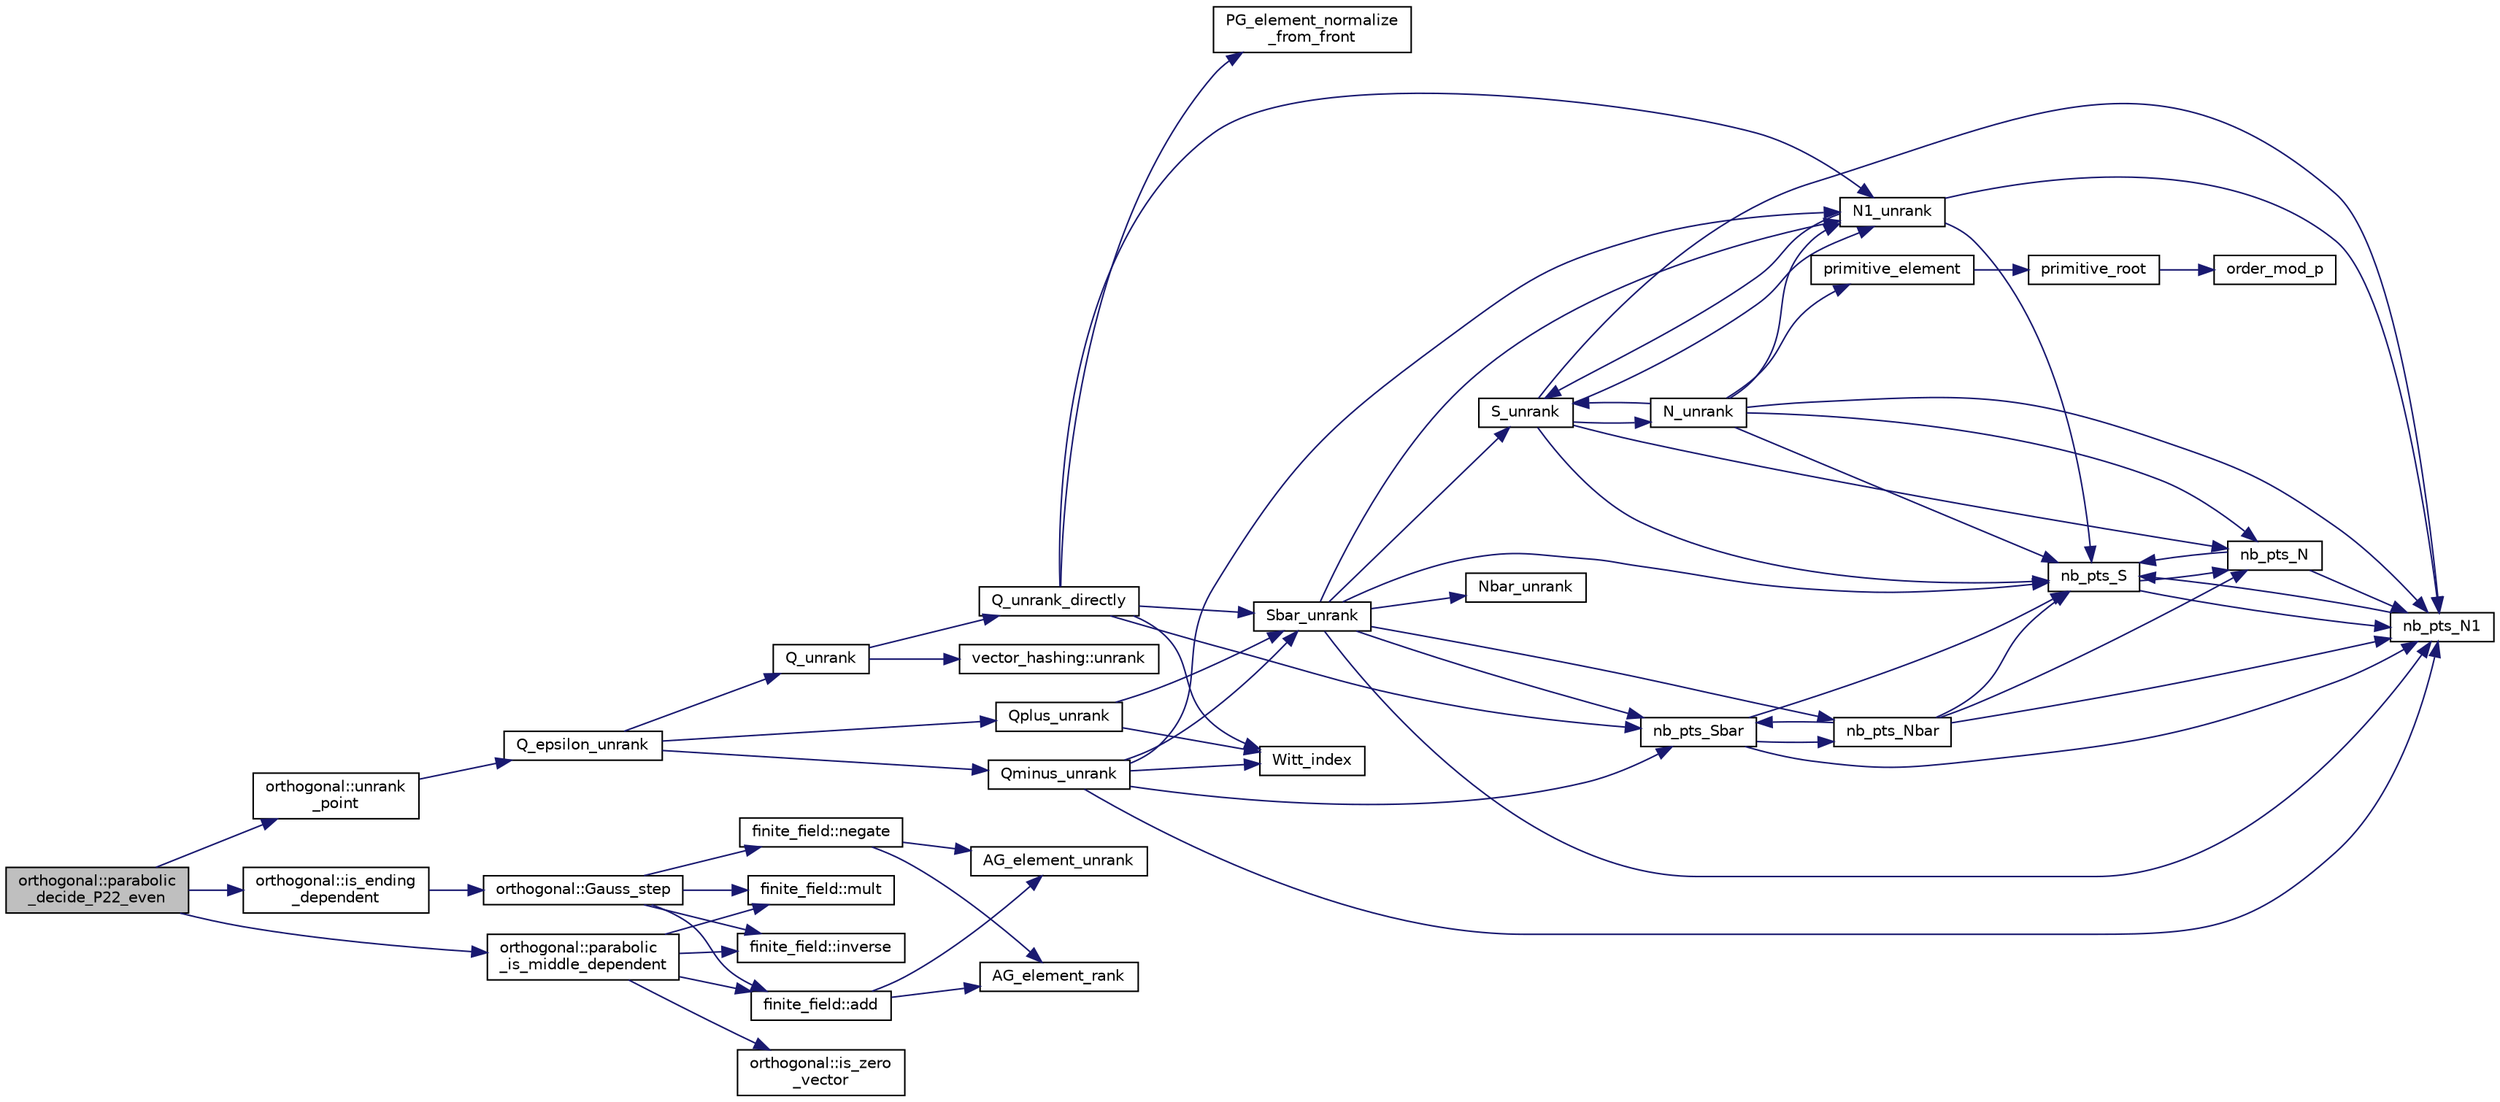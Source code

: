 digraph "orthogonal::parabolic_decide_P22_even"
{
  edge [fontname="Helvetica",fontsize="10",labelfontname="Helvetica",labelfontsize="10"];
  node [fontname="Helvetica",fontsize="10",shape=record];
  rankdir="LR";
  Node15224 [label="orthogonal::parabolic\l_decide_P22_even",height=0.2,width=0.4,color="black", fillcolor="grey75", style="filled", fontcolor="black"];
  Node15224 -> Node15225 [color="midnightblue",fontsize="10",style="solid",fontname="Helvetica"];
  Node15225 [label="orthogonal::unrank\l_point",height=0.2,width=0.4,color="black", fillcolor="white", style="filled",URL="$d7/daa/classorthogonal.html#ab655117100f7c66c19817b84ac5ac0a0"];
  Node15225 -> Node15226 [color="midnightblue",fontsize="10",style="solid",fontname="Helvetica"];
  Node15226 [label="Q_epsilon_unrank",height=0.2,width=0.4,color="black", fillcolor="white", style="filled",URL="$d4/d67/geometry_8h.html#af162c4d30d4a6528299e37551c353e7b"];
  Node15226 -> Node15227 [color="midnightblue",fontsize="10",style="solid",fontname="Helvetica"];
  Node15227 [label="Q_unrank",height=0.2,width=0.4,color="black", fillcolor="white", style="filled",URL="$db/da0/lib_2foundations_2geometry_2orthogonal__points_8_c.html#a6d02923d5b54ef796934e753e6f5b65b"];
  Node15227 -> Node15228 [color="midnightblue",fontsize="10",style="solid",fontname="Helvetica"];
  Node15228 [label="vector_hashing::unrank",height=0.2,width=0.4,color="black", fillcolor="white", style="filled",URL="$d8/daa/classvector__hashing.html#abbebd3a96a6d27a34b9b49af99e2ed3d"];
  Node15227 -> Node15229 [color="midnightblue",fontsize="10",style="solid",fontname="Helvetica"];
  Node15229 [label="Q_unrank_directly",height=0.2,width=0.4,color="black", fillcolor="white", style="filled",URL="$db/da0/lib_2foundations_2geometry_2orthogonal__points_8_c.html#a105e7e72249e78fcf0785c69099d90ce"];
  Node15229 -> Node15230 [color="midnightblue",fontsize="10",style="solid",fontname="Helvetica"];
  Node15230 [label="Witt_index",height=0.2,width=0.4,color="black", fillcolor="white", style="filled",URL="$db/da0/lib_2foundations_2geometry_2orthogonal__points_8_c.html#ab3483ecb9859a6758f82b5327da50534"];
  Node15229 -> Node15231 [color="midnightblue",fontsize="10",style="solid",fontname="Helvetica"];
  Node15231 [label="nb_pts_Sbar",height=0.2,width=0.4,color="black", fillcolor="white", style="filled",URL="$db/da0/lib_2foundations_2geometry_2orthogonal__points_8_c.html#a986dda26505c9934c771578b084f67cc"];
  Node15231 -> Node15232 [color="midnightblue",fontsize="10",style="solid",fontname="Helvetica"];
  Node15232 [label="nb_pts_S",height=0.2,width=0.4,color="black", fillcolor="white", style="filled",URL="$db/da0/lib_2foundations_2geometry_2orthogonal__points_8_c.html#a9bc3dec6e722644d182738102c3e04f3"];
  Node15232 -> Node15233 [color="midnightblue",fontsize="10",style="solid",fontname="Helvetica"];
  Node15233 [label="nb_pts_N",height=0.2,width=0.4,color="black", fillcolor="white", style="filled",URL="$db/da0/lib_2foundations_2geometry_2orthogonal__points_8_c.html#a93e16898c27b1d1c0a6405a7b0615ba6"];
  Node15233 -> Node15232 [color="midnightblue",fontsize="10",style="solid",fontname="Helvetica"];
  Node15233 -> Node15234 [color="midnightblue",fontsize="10",style="solid",fontname="Helvetica"];
  Node15234 [label="nb_pts_N1",height=0.2,width=0.4,color="black", fillcolor="white", style="filled",URL="$db/da0/lib_2foundations_2geometry_2orthogonal__points_8_c.html#ae0f2e1c76523db67b4ec9629ccc35bc6"];
  Node15234 -> Node15232 [color="midnightblue",fontsize="10",style="solid",fontname="Helvetica"];
  Node15232 -> Node15234 [color="midnightblue",fontsize="10",style="solid",fontname="Helvetica"];
  Node15231 -> Node15235 [color="midnightblue",fontsize="10",style="solid",fontname="Helvetica"];
  Node15235 [label="nb_pts_Nbar",height=0.2,width=0.4,color="black", fillcolor="white", style="filled",URL="$db/da0/lib_2foundations_2geometry_2orthogonal__points_8_c.html#a51b4684a176c6841fd3cd6c34c684c2c"];
  Node15235 -> Node15231 [color="midnightblue",fontsize="10",style="solid",fontname="Helvetica"];
  Node15235 -> Node15233 [color="midnightblue",fontsize="10",style="solid",fontname="Helvetica"];
  Node15235 -> Node15232 [color="midnightblue",fontsize="10",style="solid",fontname="Helvetica"];
  Node15235 -> Node15234 [color="midnightblue",fontsize="10",style="solid",fontname="Helvetica"];
  Node15231 -> Node15234 [color="midnightblue",fontsize="10",style="solid",fontname="Helvetica"];
  Node15229 -> Node15236 [color="midnightblue",fontsize="10",style="solid",fontname="Helvetica"];
  Node15236 [label="Sbar_unrank",height=0.2,width=0.4,color="black", fillcolor="white", style="filled",URL="$db/da0/lib_2foundations_2geometry_2orthogonal__points_8_c.html#a65d9b9ccfff12dd92f4f4e8360701c98"];
  Node15236 -> Node15231 [color="midnightblue",fontsize="10",style="solid",fontname="Helvetica"];
  Node15236 -> Node15232 [color="midnightblue",fontsize="10",style="solid",fontname="Helvetica"];
  Node15236 -> Node15237 [color="midnightblue",fontsize="10",style="solid",fontname="Helvetica"];
  Node15237 [label="S_unrank",height=0.2,width=0.4,color="black", fillcolor="white", style="filled",URL="$db/da0/lib_2foundations_2geometry_2orthogonal__points_8_c.html#a18964a35af25f1b4a85f4eaeb1543d92"];
  Node15237 -> Node15232 [color="midnightblue",fontsize="10",style="solid",fontname="Helvetica"];
  Node15237 -> Node15233 [color="midnightblue",fontsize="10",style="solid",fontname="Helvetica"];
  Node15237 -> Node15234 [color="midnightblue",fontsize="10",style="solid",fontname="Helvetica"];
  Node15237 -> Node15238 [color="midnightblue",fontsize="10",style="solid",fontname="Helvetica"];
  Node15238 [label="N_unrank",height=0.2,width=0.4,color="black", fillcolor="white", style="filled",URL="$db/da0/lib_2foundations_2geometry_2orthogonal__points_8_c.html#ab79724bd19da3bc1b383550113f9d7aa"];
  Node15238 -> Node15232 [color="midnightblue",fontsize="10",style="solid",fontname="Helvetica"];
  Node15238 -> Node15233 [color="midnightblue",fontsize="10",style="solid",fontname="Helvetica"];
  Node15238 -> Node15237 [color="midnightblue",fontsize="10",style="solid",fontname="Helvetica"];
  Node15238 -> Node15234 [color="midnightblue",fontsize="10",style="solid",fontname="Helvetica"];
  Node15238 -> Node15239 [color="midnightblue",fontsize="10",style="solid",fontname="Helvetica"];
  Node15239 [label="N1_unrank",height=0.2,width=0.4,color="black", fillcolor="white", style="filled",URL="$db/da0/lib_2foundations_2geometry_2orthogonal__points_8_c.html#aa9427e27f7f207c1baff3a34cc5d78cf"];
  Node15239 -> Node15232 [color="midnightblue",fontsize="10",style="solid",fontname="Helvetica"];
  Node15239 -> Node15234 [color="midnightblue",fontsize="10",style="solid",fontname="Helvetica"];
  Node15239 -> Node15237 [color="midnightblue",fontsize="10",style="solid",fontname="Helvetica"];
  Node15238 -> Node15240 [color="midnightblue",fontsize="10",style="solid",fontname="Helvetica"];
  Node15240 [label="primitive_element",height=0.2,width=0.4,color="black", fillcolor="white", style="filled",URL="$db/da0/lib_2foundations_2geometry_2orthogonal__points_8_c.html#a97350390ec02c8cd9f54751708e28768"];
  Node15240 -> Node15241 [color="midnightblue",fontsize="10",style="solid",fontname="Helvetica"];
  Node15241 [label="primitive_root",height=0.2,width=0.4,color="black", fillcolor="white", style="filled",URL="$de/dc5/algebra__and__number__theory_8h.html#a0b6f7619d12ff2c4e60b852b820b0972"];
  Node15241 -> Node15242 [color="midnightblue",fontsize="10",style="solid",fontname="Helvetica"];
  Node15242 [label="order_mod_p",height=0.2,width=0.4,color="black", fillcolor="white", style="filled",URL="$df/dda/number__theory_8_c.html#aa38aa7e68ab81726a4462995135456b2"];
  Node15237 -> Node15239 [color="midnightblue",fontsize="10",style="solid",fontname="Helvetica"];
  Node15236 -> Node15235 [color="midnightblue",fontsize="10",style="solid",fontname="Helvetica"];
  Node15236 -> Node15234 [color="midnightblue",fontsize="10",style="solid",fontname="Helvetica"];
  Node15236 -> Node15243 [color="midnightblue",fontsize="10",style="solid",fontname="Helvetica"];
  Node15243 [label="Nbar_unrank",height=0.2,width=0.4,color="black", fillcolor="white", style="filled",URL="$db/da0/lib_2foundations_2geometry_2orthogonal__points_8_c.html#ad641d8fb061c898a2c18266e263fb278"];
  Node15236 -> Node15239 [color="midnightblue",fontsize="10",style="solid",fontname="Helvetica"];
  Node15229 -> Node15244 [color="midnightblue",fontsize="10",style="solid",fontname="Helvetica"];
  Node15244 [label="PG_element_normalize\l_from_front",height=0.2,width=0.4,color="black", fillcolor="white", style="filled",URL="$d4/d67/geometry_8h.html#af675caf5f9975573455c8d93cb56bf95"];
  Node15229 -> Node15239 [color="midnightblue",fontsize="10",style="solid",fontname="Helvetica"];
  Node15226 -> Node15245 [color="midnightblue",fontsize="10",style="solid",fontname="Helvetica"];
  Node15245 [label="Qplus_unrank",height=0.2,width=0.4,color="black", fillcolor="white", style="filled",URL="$db/da0/lib_2foundations_2geometry_2orthogonal__points_8_c.html#ad50512edd586919700e033744b4a03c8"];
  Node15245 -> Node15230 [color="midnightblue",fontsize="10",style="solid",fontname="Helvetica"];
  Node15245 -> Node15236 [color="midnightblue",fontsize="10",style="solid",fontname="Helvetica"];
  Node15226 -> Node15246 [color="midnightblue",fontsize="10",style="solid",fontname="Helvetica"];
  Node15246 [label="Qminus_unrank",height=0.2,width=0.4,color="black", fillcolor="white", style="filled",URL="$db/da0/lib_2foundations_2geometry_2orthogonal__points_8_c.html#ac2dd18f435ab479095b836a483c12c7d"];
  Node15246 -> Node15230 [color="midnightblue",fontsize="10",style="solid",fontname="Helvetica"];
  Node15246 -> Node15231 [color="midnightblue",fontsize="10",style="solid",fontname="Helvetica"];
  Node15246 -> Node15236 [color="midnightblue",fontsize="10",style="solid",fontname="Helvetica"];
  Node15246 -> Node15234 [color="midnightblue",fontsize="10",style="solid",fontname="Helvetica"];
  Node15246 -> Node15239 [color="midnightblue",fontsize="10",style="solid",fontname="Helvetica"];
  Node15224 -> Node15247 [color="midnightblue",fontsize="10",style="solid",fontname="Helvetica"];
  Node15247 [label="orthogonal::is_ending\l_dependent",height=0.2,width=0.4,color="black", fillcolor="white", style="filled",URL="$d7/daa/classorthogonal.html#ac73b14e7da4d8a1a84750c345dfabd99"];
  Node15247 -> Node15248 [color="midnightblue",fontsize="10",style="solid",fontname="Helvetica"];
  Node15248 [label="orthogonal::Gauss_step",height=0.2,width=0.4,color="black", fillcolor="white", style="filled",URL="$d7/daa/classorthogonal.html#acc98650297e4c16a55f881780df18ff1"];
  Node15248 -> Node15249 [color="midnightblue",fontsize="10",style="solid",fontname="Helvetica"];
  Node15249 [label="finite_field::negate",height=0.2,width=0.4,color="black", fillcolor="white", style="filled",URL="$df/d5a/classfinite__field.html#aa9d798298f25d4a9262b5bc5f1733e31"];
  Node15249 -> Node15250 [color="midnightblue",fontsize="10",style="solid",fontname="Helvetica"];
  Node15250 [label="AG_element_unrank",height=0.2,width=0.4,color="black", fillcolor="white", style="filled",URL="$d4/d67/geometry_8h.html#a4a33b86c87b2879b97cfa1327abe2885"];
  Node15249 -> Node15251 [color="midnightblue",fontsize="10",style="solid",fontname="Helvetica"];
  Node15251 [label="AG_element_rank",height=0.2,width=0.4,color="black", fillcolor="white", style="filled",URL="$d4/d67/geometry_8h.html#ab2ac908d07dd8038fd996e26bdc75c17"];
  Node15248 -> Node15252 [color="midnightblue",fontsize="10",style="solid",fontname="Helvetica"];
  Node15252 [label="finite_field::mult",height=0.2,width=0.4,color="black", fillcolor="white", style="filled",URL="$df/d5a/classfinite__field.html#a24fb5917aa6d4d656fd855b7f44a13b0"];
  Node15248 -> Node15253 [color="midnightblue",fontsize="10",style="solid",fontname="Helvetica"];
  Node15253 [label="finite_field::inverse",height=0.2,width=0.4,color="black", fillcolor="white", style="filled",URL="$df/d5a/classfinite__field.html#a69f2a12c01e70b7ce2d115c5221c9cdd"];
  Node15248 -> Node15254 [color="midnightblue",fontsize="10",style="solid",fontname="Helvetica"];
  Node15254 [label="finite_field::add",height=0.2,width=0.4,color="black", fillcolor="white", style="filled",URL="$df/d5a/classfinite__field.html#a8f12328a27500f3c7be0c849ebbc9d14"];
  Node15254 -> Node15250 [color="midnightblue",fontsize="10",style="solid",fontname="Helvetica"];
  Node15254 -> Node15251 [color="midnightblue",fontsize="10",style="solid",fontname="Helvetica"];
  Node15224 -> Node15255 [color="midnightblue",fontsize="10",style="solid",fontname="Helvetica"];
  Node15255 [label="orthogonal::parabolic\l_is_middle_dependent",height=0.2,width=0.4,color="black", fillcolor="white", style="filled",URL="$d7/daa/classorthogonal.html#a750ba345c730b319d4cc9d430cd092d3"];
  Node15255 -> Node15252 [color="midnightblue",fontsize="10",style="solid",fontname="Helvetica"];
  Node15255 -> Node15253 [color="midnightblue",fontsize="10",style="solid",fontname="Helvetica"];
  Node15255 -> Node15254 [color="midnightblue",fontsize="10",style="solid",fontname="Helvetica"];
  Node15255 -> Node15256 [color="midnightblue",fontsize="10",style="solid",fontname="Helvetica"];
  Node15256 [label="orthogonal::is_zero\l_vector",height=0.2,width=0.4,color="black", fillcolor="white", style="filled",URL="$d7/daa/classorthogonal.html#ab35d1fb0ed48ceb00d4484bf8e38f1cb"];
}
